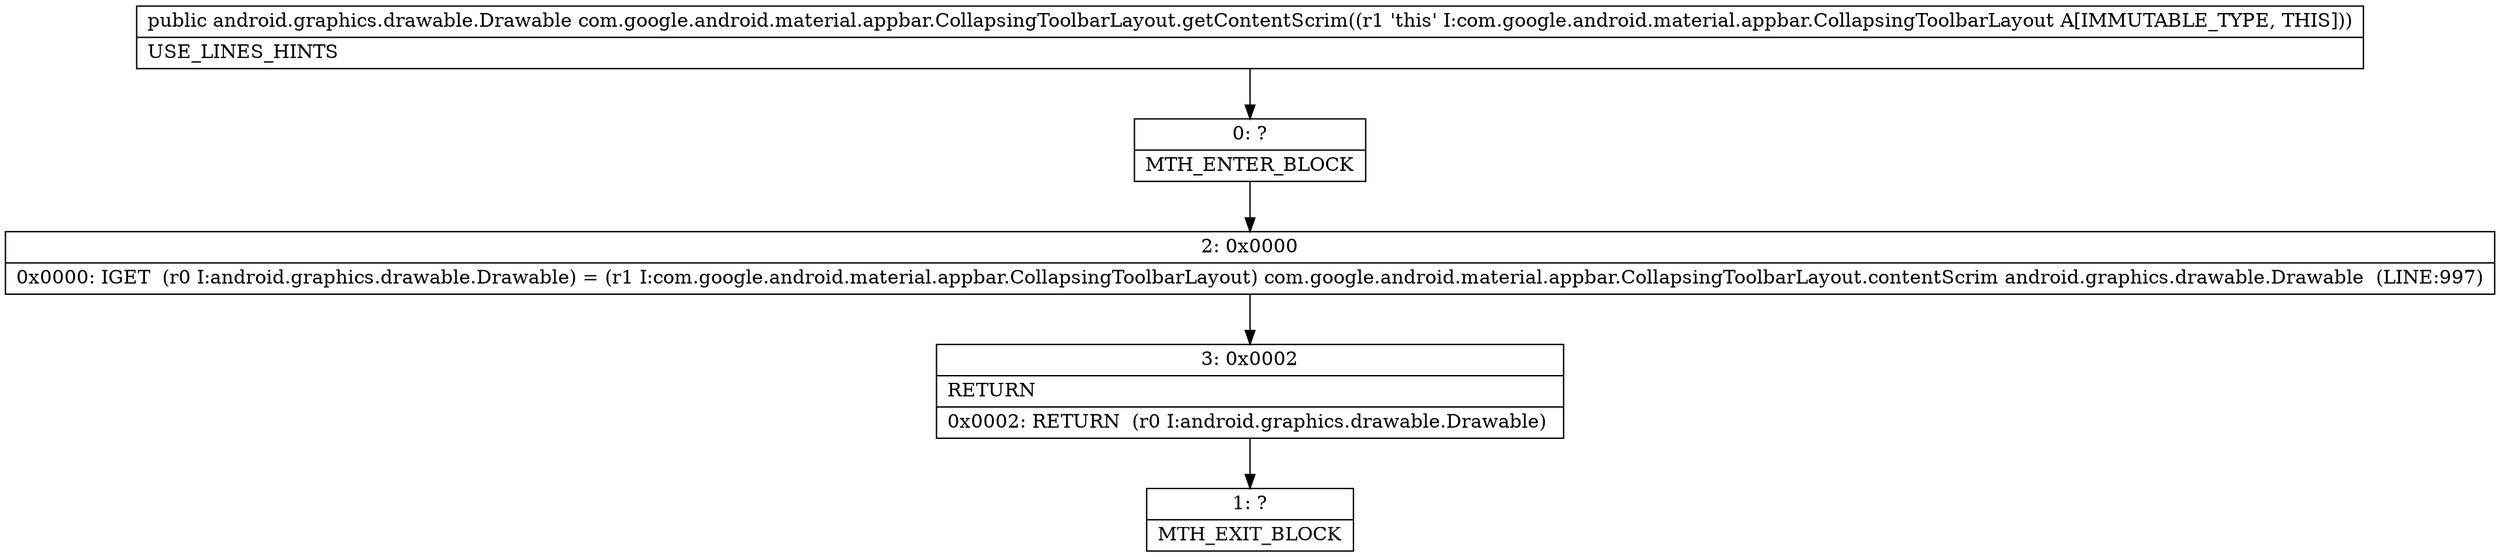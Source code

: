 digraph "CFG forcom.google.android.material.appbar.CollapsingToolbarLayout.getContentScrim()Landroid\/graphics\/drawable\/Drawable;" {
Node_0 [shape=record,label="{0\:\ ?|MTH_ENTER_BLOCK\l}"];
Node_2 [shape=record,label="{2\:\ 0x0000|0x0000: IGET  (r0 I:android.graphics.drawable.Drawable) = (r1 I:com.google.android.material.appbar.CollapsingToolbarLayout) com.google.android.material.appbar.CollapsingToolbarLayout.contentScrim android.graphics.drawable.Drawable  (LINE:997)\l}"];
Node_3 [shape=record,label="{3\:\ 0x0002|RETURN\l|0x0002: RETURN  (r0 I:android.graphics.drawable.Drawable) \l}"];
Node_1 [shape=record,label="{1\:\ ?|MTH_EXIT_BLOCK\l}"];
MethodNode[shape=record,label="{public android.graphics.drawable.Drawable com.google.android.material.appbar.CollapsingToolbarLayout.getContentScrim((r1 'this' I:com.google.android.material.appbar.CollapsingToolbarLayout A[IMMUTABLE_TYPE, THIS]))  | USE_LINES_HINTS\l}"];
MethodNode -> Node_0;Node_0 -> Node_2;
Node_2 -> Node_3;
Node_3 -> Node_1;
}

